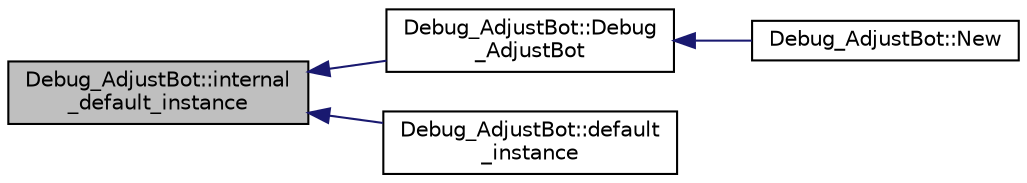 digraph "Debug_AdjustBot::internal_default_instance"
{
 // INTERACTIVE_SVG=YES
  edge [fontname="Helvetica",fontsize="10",labelfontname="Helvetica",labelfontsize="10"];
  node [fontname="Helvetica",fontsize="10",shape=record];
  rankdir="LR";
  Node1 [label="Debug_AdjustBot::internal\l_default_instance",height=0.2,width=0.4,color="black", fillcolor="grey75", style="filled", fontcolor="black"];
  Node1 -> Node2 [dir="back",color="midnightblue",fontsize="10",style="solid",fontname="Helvetica"];
  Node2 [label="Debug_AdjustBot::Debug\l_AdjustBot",height=0.2,width=0.4,color="black", fillcolor="white", style="filled",URL="$de/dd5/class_debug___adjust_bot.html#ab08b0245d67dcee7c806cec76397544f"];
  Node2 -> Node3 [dir="back",color="midnightblue",fontsize="10",style="solid",fontname="Helvetica"];
  Node3 [label="Debug_AdjustBot::New",height=0.2,width=0.4,color="black", fillcolor="white", style="filled",URL="$de/dd5/class_debug___adjust_bot.html#a7d755093cc4f77235189cbc7d234e780"];
  Node1 -> Node4 [dir="back",color="midnightblue",fontsize="10",style="solid",fontname="Helvetica"];
  Node4 [label="Debug_AdjustBot::default\l_instance",height=0.2,width=0.4,color="black", fillcolor="white", style="filled",URL="$de/dd5/class_debug___adjust_bot.html#aead4e4103e4c635b940cdd0db2f76edb"];
}
